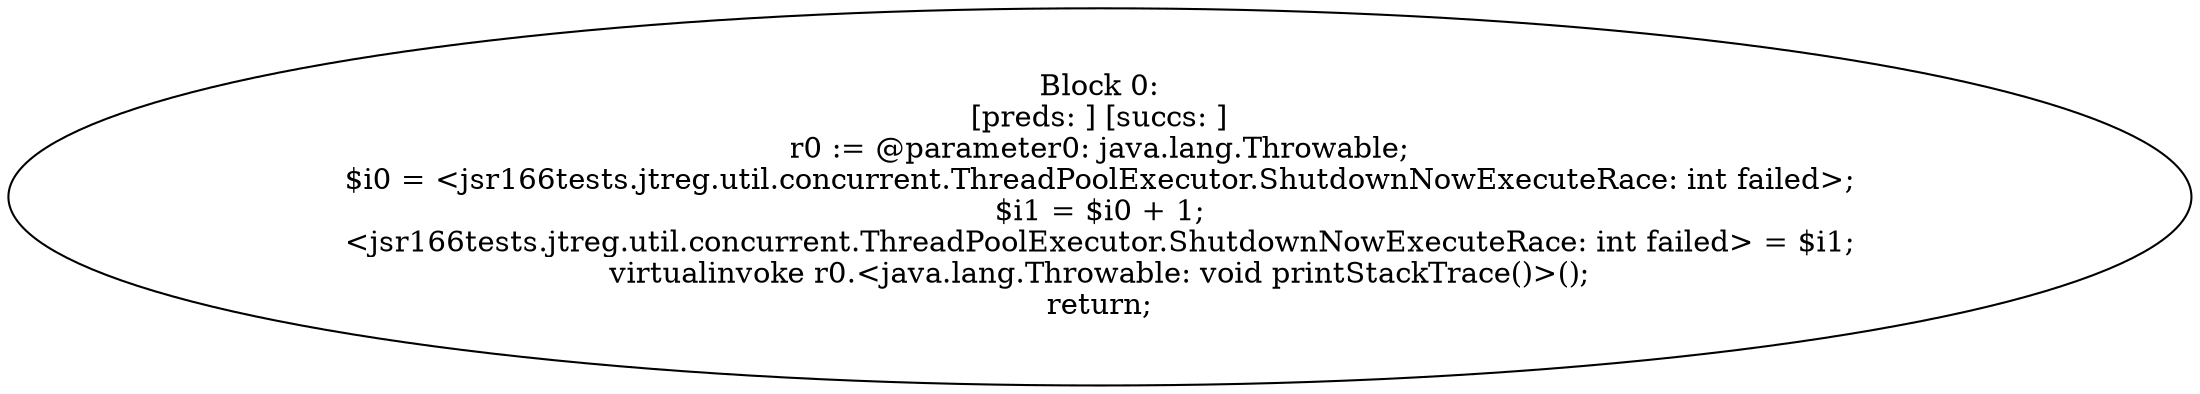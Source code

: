 digraph "unitGraph" {
    "Block 0:
[preds: ] [succs: ]
r0 := @parameter0: java.lang.Throwable;
$i0 = <jsr166tests.jtreg.util.concurrent.ThreadPoolExecutor.ShutdownNowExecuteRace: int failed>;
$i1 = $i0 + 1;
<jsr166tests.jtreg.util.concurrent.ThreadPoolExecutor.ShutdownNowExecuteRace: int failed> = $i1;
virtualinvoke r0.<java.lang.Throwable: void printStackTrace()>();
return;
"
}
